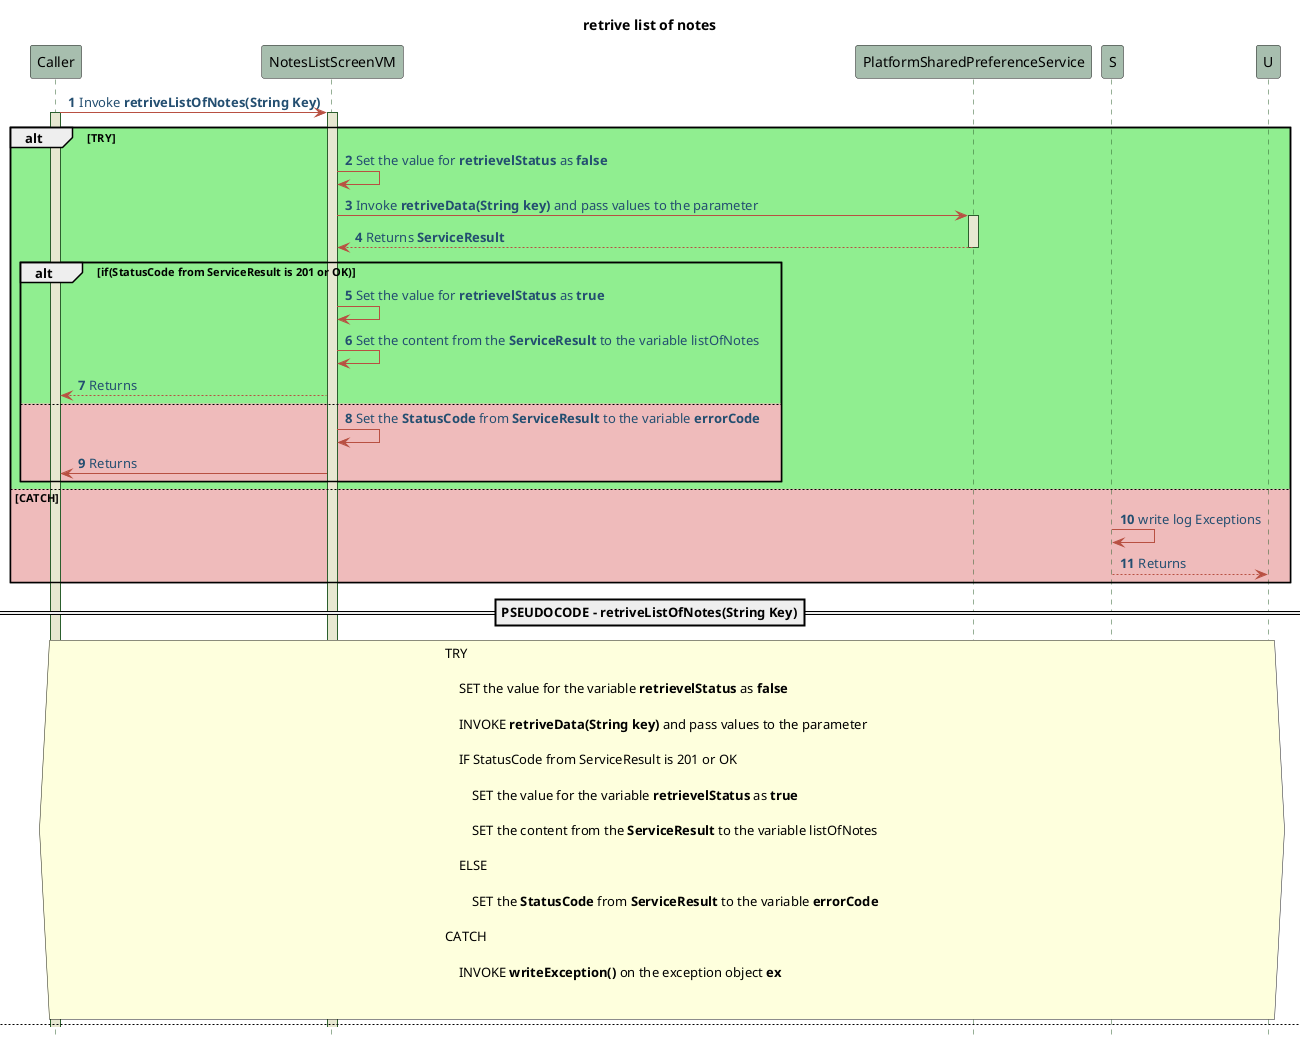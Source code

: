 @startuml CreateNotesScreen-VM-Sequence
!define POSITIVERESPONSE 90EE90
!define NEGATIVEERESPONSE EFBBBB
!define NUETRALRESPONSE F2DC79

skinparam sequence{
    ParticipantBackgroundColor #A7BEAE
    LifeLineBackgroundColor #E7E8D1
    LifeLineBorderColor #2C5F2D
    ActorBackgroundColor #FC766AFF
    ActorBorderColor #FC766AFF
    ArrowColor #B85042
    ArrowFontColor #234E70
}

title retrive list of notes
autonumber 1
hide footbox
participant Caller as C
participant NotesListScreenVM as SVM
C -> SVM : Invoke **retriveListOfNotes(String Key)**
activate C
activate SVM
alt #POSITIVERESPONSE TRY
    SVM -> SVM : Set the value for **retrievelStatus** as **false**
    SVM -> PlatformSharedPreferenceService : Invoke **retriveData(String key)** and pass values to the parameter
    activate PlatformSharedPreferenceService
    PlatformSharedPreferenceService --> SVM : Returns **ServiceResult**
    deactivate PlatformSharedPreferenceService
    alt #POSITIVERESPONSE if(StatusCode from ServiceResult is 201 or OK)
        SVM -> SVM : Set the value for **retrievelStatus** as **true**
        SVM -> SVM : Set the content from the **ServiceResult** to the variable listOfNotes 
        SVM --> C : Returns 
    else #NEGATIVEERESPONSE
        SVM -> SVM : Set the **StatusCode** from **ServiceResult** to the variable **errorCode**
        SVM -> C : Returns
    end 
else #NEGATIVEERESPONSE CATCH
    S -> S : write log Exceptions
    S --> U : Returns
    deactivate U
    deactivate S
end
==PSEUDOCODE - retriveListOfNotes(String Key)==
hnote across
    TRY

        SET the value for the variable **retrievelStatus** as **false**

        INVOKE **retriveData(String key)** and pass values to the parameter

        IF StatusCode from ServiceResult is 201 or OK

            SET the value for the variable **retrievelStatus** as **true**

            SET the content from the **ServiceResult** to the variable listOfNotes

        ELSE 

            SET the **StatusCode** from **ServiceResult** to the variable **errorCode**

    CATCH

        INVOKE **writeException()** on the exception object **ex**


end note





newpage sort the list using the title of notes.
autonumber 1
hide footbox
C -> SVM : Invoke **sortNotesList()**
activate C
activate SVM
alt #POSITIVERESPONSE TRY
    SVM -> SVM : Invoke the method **sort()** using the list **listOfNotes** 
    SVM -> SVM : Inside **sort()** method using **compareTo()** compare the title of notes and sort it in asceding order\n and store it in **sortedListOfNotes**
    SVM -> C : Returns
else #NEGATIVEERESPONSE CATCH
    S -> S : write log Exceptions
    S --> U : Returns
    deactivate U
    deactivate S
end
==PSEUDOCODE - sortNotesList())==
hnote across
    TRY

        SORT using **sort()** to the list **listOfNotes** and using **compareTo()** compare the title of the notes and sort in ascending order

        STORE the sorted list in **sortedListOfNotes** 

    CATCH

        INVOKE **writeException()** on the exception object **ex**

end note





newpage Back to Home button
autonumber
hide footbox
C -> SVM : Invoke **navigateToHomeScreen()**
activate C
activate SVM
alt #POSITIVERESPONSE TRY
    SVM -> SVM : Add the page route and content in the Stream.
else #NEGATIVEERESPONSE CATCH 
    S -> S : write log Exceptions
    S --> U : Returns
    deactivate U
    deactivate S
end
== PESUDOCODE - navigateToHomeScreen()==
hnote across

    TRY

        ADD the event **NavigatorPop()** to the navigation stream object

    CATCH

        INVOKE **writeException()** on the exception object **ex**
        
end note





newpage dispose the streams
autonumber
hide footbox
C -> SVM : Invoke **disposeStreams()**
activate C
activate SVM
alt #POSITIVERESPONSE TRY
    SVM -> SVM : Invoke **CloseNavigationStream()**
else #NEGATIVEERESPONSE CATCH 
    S -> S : write log Exceptions
    S --> U : Returns
    deactivate U
    deactivate S
end
== PESUDOCODE - disposeStreams()==
hnote across

    TRY

        INVOKE **CloseNavigationStream()**

    CATCH

        INVOKE **writeException()** on the exception object **ex**
        
end note
